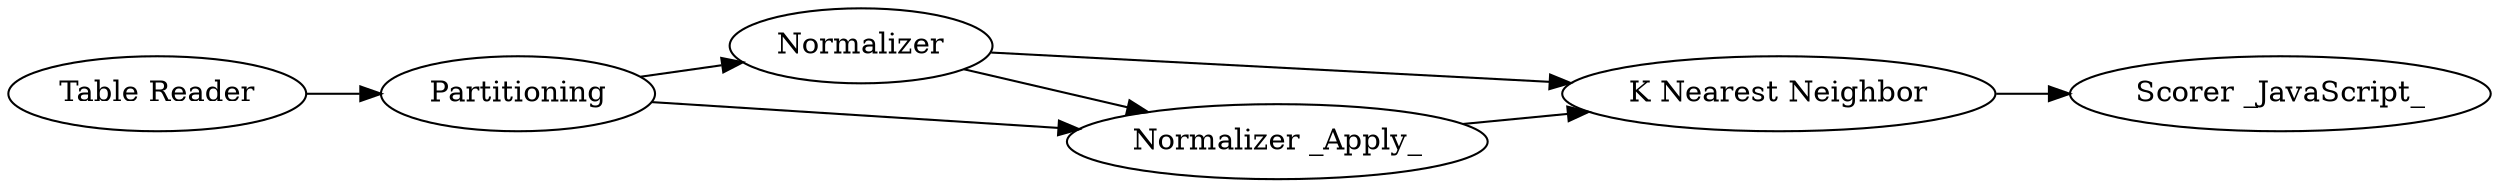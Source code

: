 digraph {
	4 [label=Partitioning]
	5 [label="K Nearest Neighbor"]
	10 [label="Scorer _JavaScript_"]
	11 [label=Normalizer]
	12 [label="Normalizer _Apply_"]
	13 [label="Table Reader"]
	4 -> 12
	4 -> 11
	5 -> 10
	11 -> 12
	11 -> 5
	12 -> 5
	13 -> 4
	rankdir=LR
}
